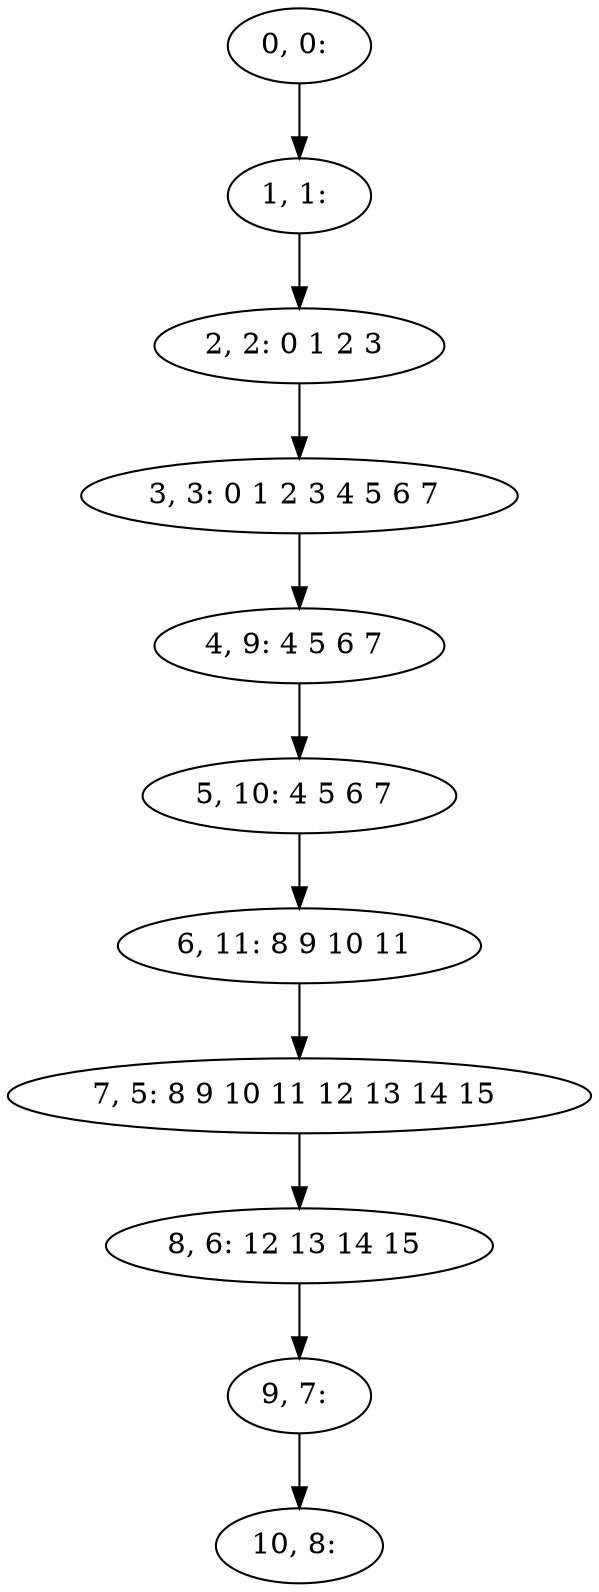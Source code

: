 digraph G {
0[label="0, 0: "];
1[label="1, 1: "];
2[label="2, 2: 0 1 2 3 "];
3[label="3, 3: 0 1 2 3 4 5 6 7 "];
4[label="4, 9: 4 5 6 7 "];
5[label="5, 10: 4 5 6 7 "];
6[label="6, 11: 8 9 10 11 "];
7[label="7, 5: 8 9 10 11 12 13 14 15 "];
8[label="8, 6: 12 13 14 15 "];
9[label="9, 7: "];
10[label="10, 8: "];
0->1 ;
1->2 ;
2->3 ;
3->4 ;
4->5 ;
5->6 ;
6->7 ;
7->8 ;
8->9 ;
9->10 ;
}
